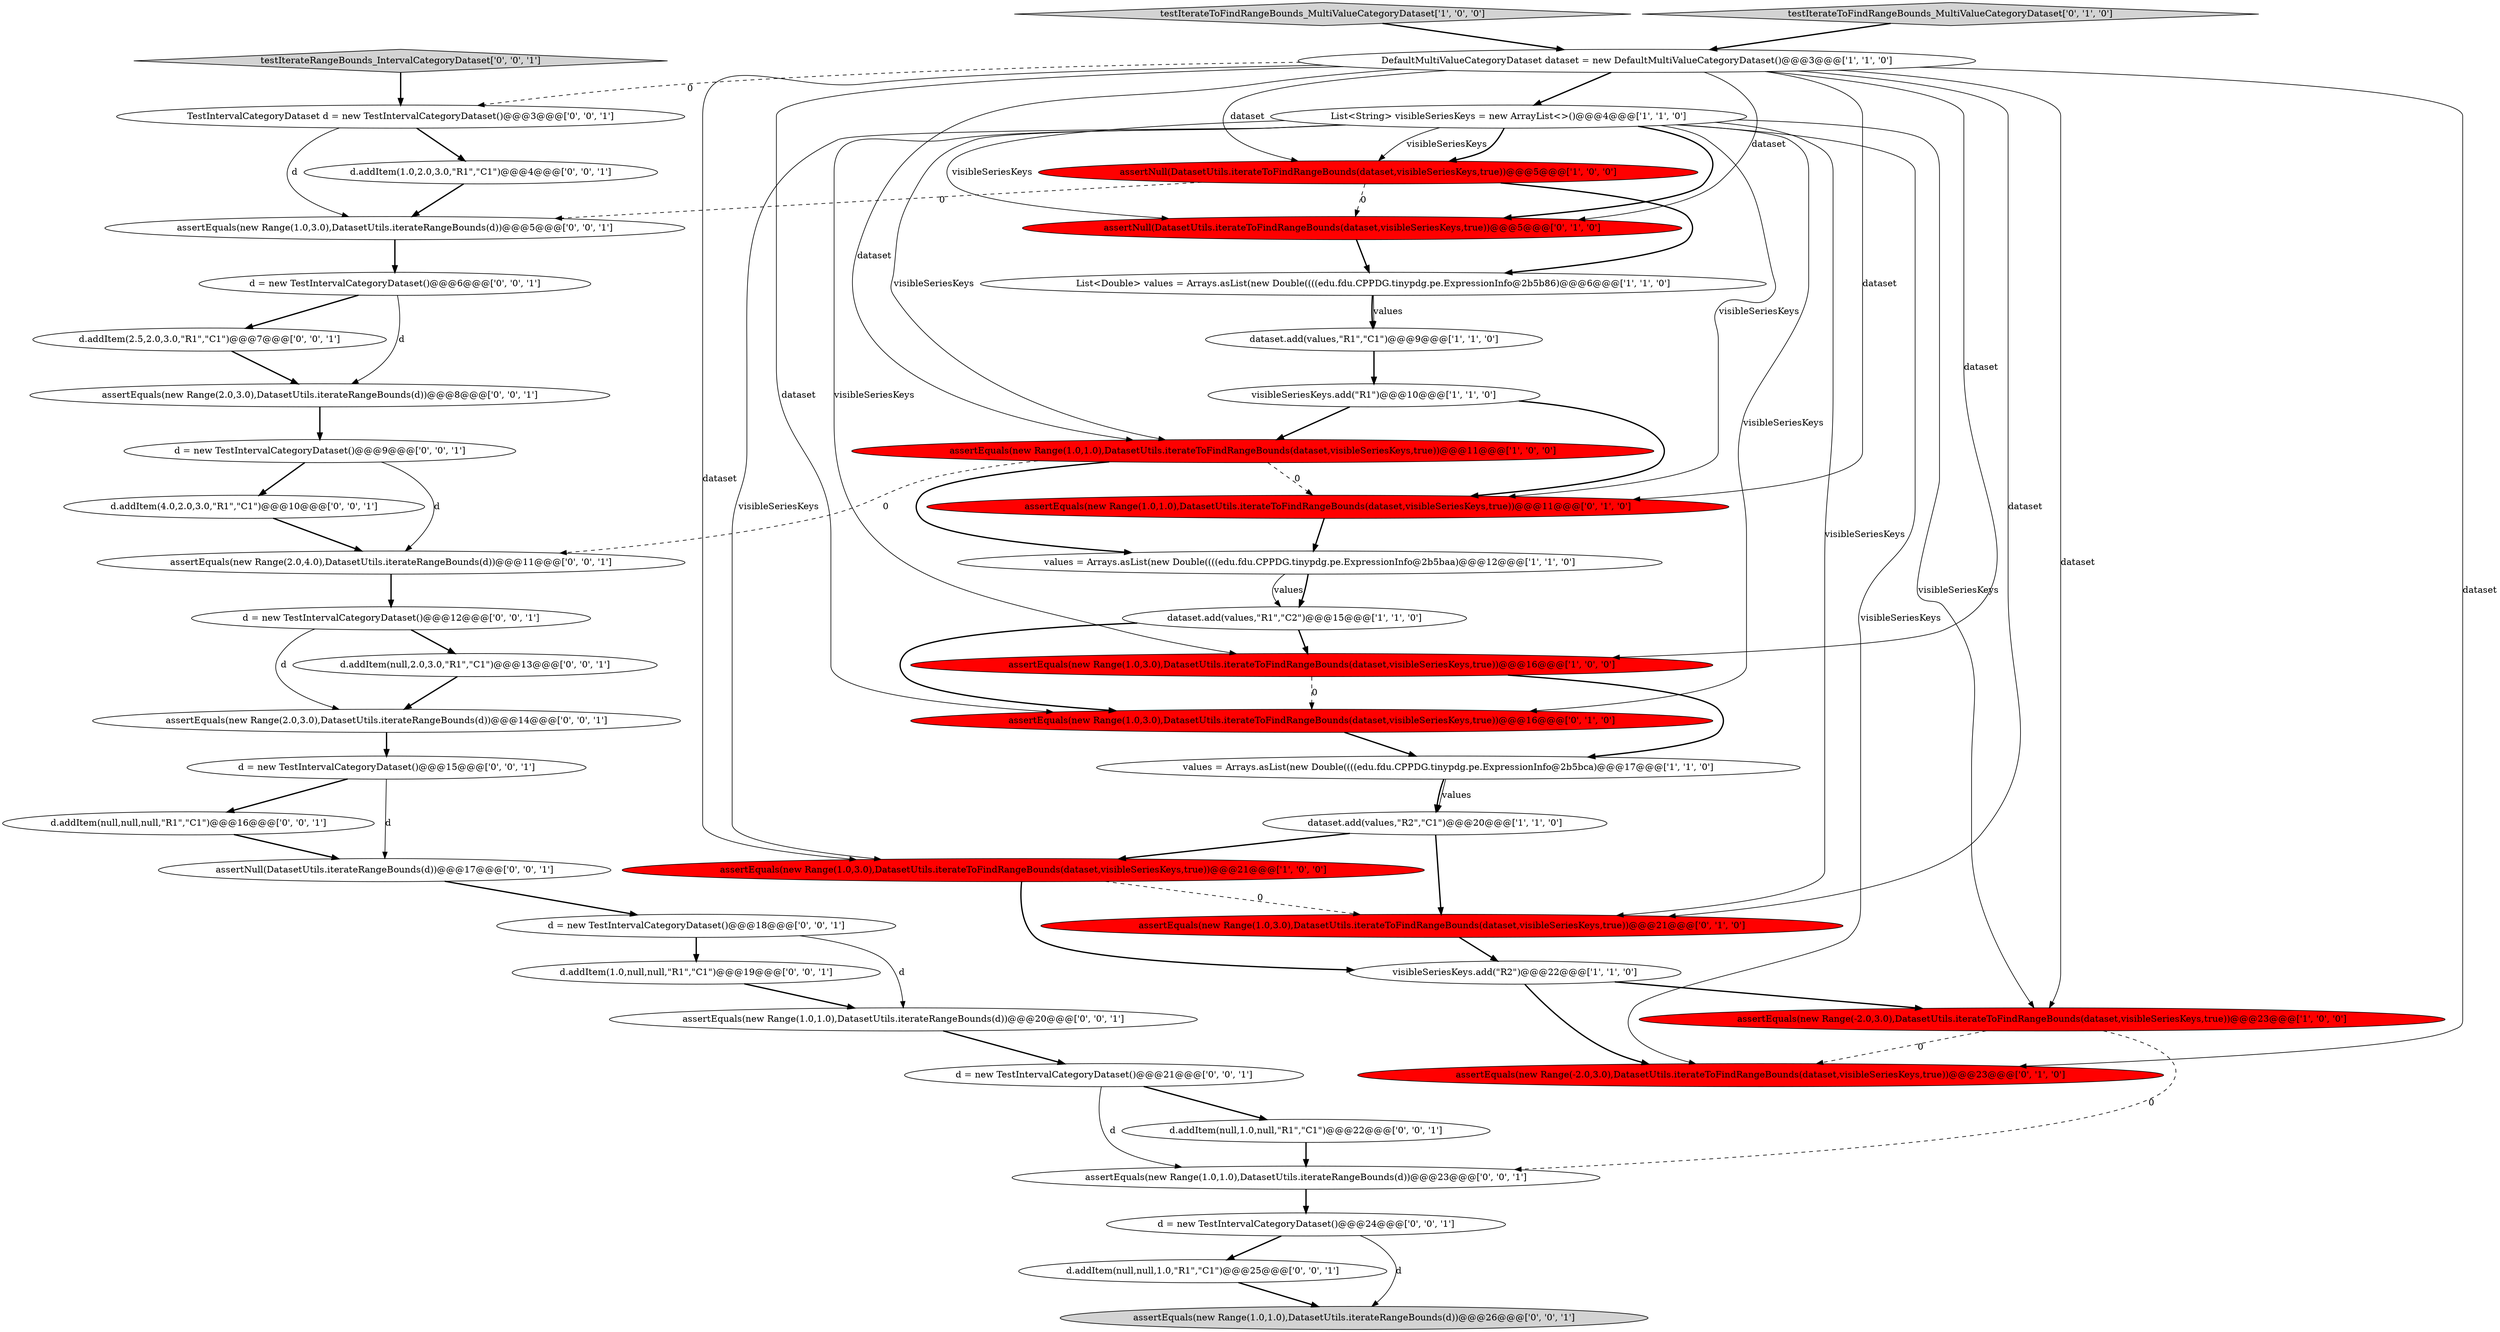 digraph {
27 [style = filled, label = "d.addItem(1.0,2.0,3.0,\"R1\",\"C1\")@@@4@@@['0', '0', '1']", fillcolor = white, shape = ellipse image = "AAA0AAABBB3BBB"];
34 [style = filled, label = "d.addItem(1.0,null,null,\"R1\",\"C1\")@@@19@@@['0', '0', '1']", fillcolor = white, shape = ellipse image = "AAA0AAABBB3BBB"];
15 [style = filled, label = "List<Double> values = Arrays.asList(new Double((((edu.fdu.CPPDG.tinypdg.pe.ExpressionInfo@2b5b86)@@@6@@@['1', '1', '0']", fillcolor = white, shape = ellipse image = "AAA0AAABBB1BBB"];
19 [style = filled, label = "assertEquals(new Range(1.0,3.0),DatasetUtils.iterateToFindRangeBounds(dataset,visibleSeriesKeys,true))@@@21@@@['0', '1', '0']", fillcolor = red, shape = ellipse image = "AAA1AAABBB2BBB"];
40 [style = filled, label = "d = new TestIntervalCategoryDataset()@@@15@@@['0', '0', '1']", fillcolor = white, shape = ellipse image = "AAA0AAABBB3BBB"];
10 [style = filled, label = "assertNull(DatasetUtils.iterateToFindRangeBounds(dataset,visibleSeriesKeys,true))@@@5@@@['1', '0', '0']", fillcolor = red, shape = ellipse image = "AAA1AAABBB1BBB"];
8 [style = filled, label = "DefaultMultiValueCategoryDataset dataset = new DefaultMultiValueCategoryDataset()@@@3@@@['1', '1', '0']", fillcolor = white, shape = ellipse image = "AAA0AAABBB1BBB"];
22 [style = filled, label = "d = new TestIntervalCategoryDataset()@@@21@@@['0', '0', '1']", fillcolor = white, shape = ellipse image = "AAA0AAABBB3BBB"];
4 [style = filled, label = "dataset.add(values,\"R1\",\"C1\")@@@9@@@['1', '1', '0']", fillcolor = white, shape = ellipse image = "AAA0AAABBB1BBB"];
12 [style = filled, label = "visibleSeriesKeys.add(\"R1\")@@@10@@@['1', '1', '0']", fillcolor = white, shape = ellipse image = "AAA0AAABBB1BBB"];
2 [style = filled, label = "dataset.add(values,\"R2\",\"C1\")@@@20@@@['1', '1', '0']", fillcolor = white, shape = ellipse image = "AAA0AAABBB1BBB"];
21 [style = filled, label = "assertEquals(new Range(-2.0,3.0),DatasetUtils.iterateToFindRangeBounds(dataset,visibleSeriesKeys,true))@@@23@@@['0', '1', '0']", fillcolor = red, shape = ellipse image = "AAA1AAABBB2BBB"];
24 [style = filled, label = "d = new TestIntervalCategoryDataset()@@@6@@@['0', '0', '1']", fillcolor = white, shape = ellipse image = "AAA0AAABBB3BBB"];
44 [style = filled, label = "assertEquals(new Range(2.0,3.0),DatasetUtils.iterateRangeBounds(d))@@@14@@@['0', '0', '1']", fillcolor = white, shape = ellipse image = "AAA0AAABBB3BBB"];
9 [style = filled, label = "testIterateToFindRangeBounds_MultiValueCategoryDataset['1', '0', '0']", fillcolor = lightgray, shape = diamond image = "AAA0AAABBB1BBB"];
14 [style = filled, label = "dataset.add(values,\"R1\",\"C2\")@@@15@@@['1', '1', '0']", fillcolor = white, shape = ellipse image = "AAA0AAABBB1BBB"];
18 [style = filled, label = "testIterateToFindRangeBounds_MultiValueCategoryDataset['0', '1', '0']", fillcolor = lightgray, shape = diamond image = "AAA0AAABBB2BBB"];
0 [style = filled, label = "values = Arrays.asList(new Double((((edu.fdu.CPPDG.tinypdg.pe.ExpressionInfo@2b5bca)@@@17@@@['1', '1', '0']", fillcolor = white, shape = ellipse image = "AAA0AAABBB1BBB"];
29 [style = filled, label = "d.addItem(null,1.0,null,\"R1\",\"C1\")@@@22@@@['0', '0', '1']", fillcolor = white, shape = ellipse image = "AAA0AAABBB3BBB"];
25 [style = filled, label = "assertEquals(new Range(2.0,4.0),DatasetUtils.iterateRangeBounds(d))@@@11@@@['0', '0', '1']", fillcolor = white, shape = ellipse image = "AAA0AAABBB3BBB"];
11 [style = filled, label = "visibleSeriesKeys.add(\"R2\")@@@22@@@['1', '1', '0']", fillcolor = white, shape = ellipse image = "AAA0AAABBB1BBB"];
26 [style = filled, label = "d = new TestIntervalCategoryDataset()@@@24@@@['0', '0', '1']", fillcolor = white, shape = ellipse image = "AAA0AAABBB3BBB"];
6 [style = filled, label = "assertEquals(new Range(1.0,3.0),DatasetUtils.iterateToFindRangeBounds(dataset,visibleSeriesKeys,true))@@@16@@@['1', '0', '0']", fillcolor = red, shape = ellipse image = "AAA1AAABBB1BBB"];
28 [style = filled, label = "assertNull(DatasetUtils.iterateRangeBounds(d))@@@17@@@['0', '0', '1']", fillcolor = white, shape = ellipse image = "AAA0AAABBB3BBB"];
35 [style = filled, label = "d.addItem(null,2.0,3.0,\"R1\",\"C1\")@@@13@@@['0', '0', '1']", fillcolor = white, shape = ellipse image = "AAA0AAABBB3BBB"];
37 [style = filled, label = "d = new TestIntervalCategoryDataset()@@@9@@@['0', '0', '1']", fillcolor = white, shape = ellipse image = "AAA0AAABBB3BBB"];
43 [style = filled, label = "d = new TestIntervalCategoryDataset()@@@18@@@['0', '0', '1']", fillcolor = white, shape = ellipse image = "AAA0AAABBB3BBB"];
7 [style = filled, label = "assertEquals(new Range(-2.0,3.0),DatasetUtils.iterateToFindRangeBounds(dataset,visibleSeriesKeys,true))@@@23@@@['1', '0', '0']", fillcolor = red, shape = ellipse image = "AAA1AAABBB1BBB"];
39 [style = filled, label = "assertEquals(new Range(1.0,3.0),DatasetUtils.iterateRangeBounds(d))@@@5@@@['0', '0', '1']", fillcolor = white, shape = ellipse image = "AAA0AAABBB3BBB"];
3 [style = filled, label = "values = Arrays.asList(new Double((((edu.fdu.CPPDG.tinypdg.pe.ExpressionInfo@2b5baa)@@@12@@@['1', '1', '0']", fillcolor = white, shape = ellipse image = "AAA0AAABBB1BBB"];
46 [style = filled, label = "testIterateRangeBounds_IntervalCategoryDataset['0', '0', '1']", fillcolor = lightgray, shape = diamond image = "AAA0AAABBB3BBB"];
5 [style = filled, label = "assertEquals(new Range(1.0,3.0),DatasetUtils.iterateToFindRangeBounds(dataset,visibleSeriesKeys,true))@@@21@@@['1', '0', '0']", fillcolor = red, shape = ellipse image = "AAA1AAABBB1BBB"];
31 [style = filled, label = "TestIntervalCategoryDataset d = new TestIntervalCategoryDataset()@@@3@@@['0', '0', '1']", fillcolor = white, shape = ellipse image = "AAA0AAABBB3BBB"];
16 [style = filled, label = "assertNull(DatasetUtils.iterateToFindRangeBounds(dataset,visibleSeriesKeys,true))@@@5@@@['0', '1', '0']", fillcolor = red, shape = ellipse image = "AAA1AAABBB2BBB"];
32 [style = filled, label = "d.addItem(null,null,1.0,\"R1\",\"C1\")@@@25@@@['0', '0', '1']", fillcolor = white, shape = ellipse image = "AAA0AAABBB3BBB"];
33 [style = filled, label = "d.addItem(4.0,2.0,3.0,\"R1\",\"C1\")@@@10@@@['0', '0', '1']", fillcolor = white, shape = ellipse image = "AAA0AAABBB3BBB"];
42 [style = filled, label = "assertEquals(new Range(2.0,3.0),DatasetUtils.iterateRangeBounds(d))@@@8@@@['0', '0', '1']", fillcolor = white, shape = ellipse image = "AAA0AAABBB3BBB"];
30 [style = filled, label = "assertEquals(new Range(1.0,1.0),DatasetUtils.iterateRangeBounds(d))@@@20@@@['0', '0', '1']", fillcolor = white, shape = ellipse image = "AAA0AAABBB3BBB"];
38 [style = filled, label = "d.addItem(null,null,null,\"R1\",\"C1\")@@@16@@@['0', '0', '1']", fillcolor = white, shape = ellipse image = "AAA0AAABBB3BBB"];
41 [style = filled, label = "d = new TestIntervalCategoryDataset()@@@12@@@['0', '0', '1']", fillcolor = white, shape = ellipse image = "AAA0AAABBB3BBB"];
36 [style = filled, label = "d.addItem(2.5,2.0,3.0,\"R1\",\"C1\")@@@7@@@['0', '0', '1']", fillcolor = white, shape = ellipse image = "AAA0AAABBB3BBB"];
23 [style = filled, label = "assertEquals(new Range(1.0,1.0),DatasetUtils.iterateRangeBounds(d))@@@26@@@['0', '0', '1']", fillcolor = lightgray, shape = ellipse image = "AAA0AAABBB3BBB"];
45 [style = filled, label = "assertEquals(new Range(1.0,1.0),DatasetUtils.iterateRangeBounds(d))@@@23@@@['0', '0', '1']", fillcolor = white, shape = ellipse image = "AAA0AAABBB3BBB"];
20 [style = filled, label = "assertEquals(new Range(1.0,1.0),DatasetUtils.iterateToFindRangeBounds(dataset,visibleSeriesKeys,true))@@@11@@@['0', '1', '0']", fillcolor = red, shape = ellipse image = "AAA1AAABBB2BBB"];
17 [style = filled, label = "assertEquals(new Range(1.0,3.0),DatasetUtils.iterateToFindRangeBounds(dataset,visibleSeriesKeys,true))@@@16@@@['0', '1', '0']", fillcolor = red, shape = ellipse image = "AAA1AAABBB2BBB"];
1 [style = filled, label = "assertEquals(new Range(1.0,1.0),DatasetUtils.iterateToFindRangeBounds(dataset,visibleSeriesKeys,true))@@@11@@@['1', '0', '0']", fillcolor = red, shape = ellipse image = "AAA1AAABBB1BBB"];
13 [style = filled, label = "List<String> visibleSeriesKeys = new ArrayList<>()@@@4@@@['1', '1', '0']", fillcolor = white, shape = ellipse image = "AAA0AAABBB1BBB"];
32->23 [style = bold, label=""];
41->44 [style = solid, label="d"];
43->30 [style = solid, label="d"];
14->17 [style = bold, label=""];
19->11 [style = bold, label=""];
39->24 [style = bold, label=""];
46->31 [style = bold, label=""];
40->38 [style = bold, label=""];
29->45 [style = bold, label=""];
13->10 [style = solid, label="visibleSeriesKeys"];
28->43 [style = bold, label=""];
33->25 [style = bold, label=""];
8->5 [style = solid, label="dataset"];
24->42 [style = solid, label="d"];
37->33 [style = bold, label=""];
1->25 [style = dashed, label="0"];
26->23 [style = solid, label="d"];
13->1 [style = solid, label="visibleSeriesKeys"];
7->21 [style = dashed, label="0"];
26->32 [style = bold, label=""];
35->44 [style = bold, label=""];
38->28 [style = bold, label=""];
13->19 [style = solid, label="visibleSeriesKeys"];
6->17 [style = dashed, label="0"];
20->3 [style = bold, label=""];
9->8 [style = bold, label=""];
12->1 [style = bold, label=""];
8->17 [style = solid, label="dataset"];
13->16 [style = bold, label=""];
31->27 [style = bold, label=""];
37->25 [style = solid, label="d"];
8->7 [style = solid, label="dataset"];
3->14 [style = solid, label="values"];
5->11 [style = bold, label=""];
43->34 [style = bold, label=""];
13->17 [style = solid, label="visibleSeriesKeys"];
14->6 [style = bold, label=""];
36->42 [style = bold, label=""];
13->10 [style = bold, label=""];
42->37 [style = bold, label=""];
10->39 [style = dashed, label="0"];
25->41 [style = bold, label=""];
11->21 [style = bold, label=""];
1->3 [style = bold, label=""];
22->29 [style = bold, label=""];
12->20 [style = bold, label=""];
0->2 [style = solid, label="values"];
13->16 [style = solid, label="visibleSeriesKeys"];
40->28 [style = solid, label="d"];
13->7 [style = solid, label="visibleSeriesKeys"];
13->20 [style = solid, label="visibleSeriesKeys"];
27->39 [style = bold, label=""];
8->10 [style = solid, label="dataset"];
17->0 [style = bold, label=""];
7->45 [style = dashed, label="0"];
4->12 [style = bold, label=""];
8->1 [style = solid, label="dataset"];
8->16 [style = solid, label="dataset"];
18->8 [style = bold, label=""];
10->16 [style = dashed, label="0"];
5->19 [style = dashed, label="0"];
22->45 [style = solid, label="d"];
8->13 [style = bold, label=""];
2->5 [style = bold, label=""];
13->5 [style = solid, label="visibleSeriesKeys"];
41->35 [style = bold, label=""];
16->15 [style = bold, label=""];
2->19 [style = bold, label=""];
30->22 [style = bold, label=""];
10->15 [style = bold, label=""];
15->4 [style = solid, label="values"];
3->14 [style = bold, label=""];
0->2 [style = bold, label=""];
44->40 [style = bold, label=""];
13->6 [style = solid, label="visibleSeriesKeys"];
6->0 [style = bold, label=""];
34->30 [style = bold, label=""];
8->21 [style = solid, label="dataset"];
8->6 [style = solid, label="dataset"];
1->20 [style = dashed, label="0"];
24->36 [style = bold, label=""];
31->39 [style = solid, label="d"];
15->4 [style = bold, label=""];
45->26 [style = bold, label=""];
8->31 [style = dashed, label="0"];
13->21 [style = solid, label="visibleSeriesKeys"];
11->7 [style = bold, label=""];
8->19 [style = solid, label="dataset"];
8->20 [style = solid, label="dataset"];
}
